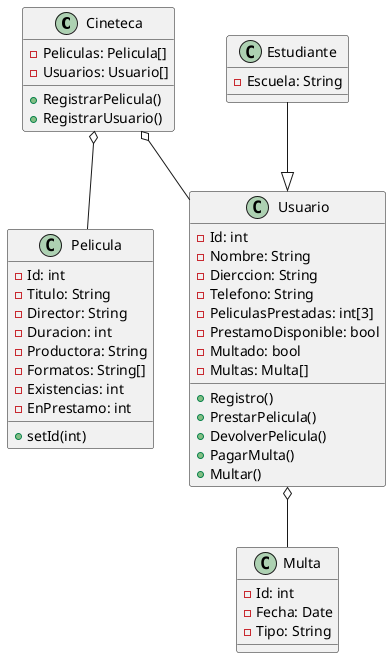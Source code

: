@startuml
class Cineteca {
    -Peliculas: Pelicula[]
    -Usuarios: Usuario[]
    +RegistrarPelicula()
    +RegistrarUsuario()
}

class Pelicula {
    -Id: int
    -Titulo: String
    -Director: String
    -Duracion: int
    -Productora: String
    -Formatos: String[]
    -Existencias: int
    -EnPrestamo: int
    +setId(int)
}

class Estudiante {
    -Escuela: String
}

class Usuario {
    -Id: int
    -Nombre: String
    -Dierccion: String
    -Telefono: String
    -PeliculasPrestadas: int[3]
    -PrestamoDisponible: bool
    -Multado: bool
    -Multas: Multa[]
    +Registro()
    +PrestarPelicula()
    +DevolverPelicula()
    +PagarMulta()
    +Multar()
}

class Multa {
    -Id: int
    -Fecha: Date
    -Tipo: String
}

Cineteca o-- Pelicula
Cineteca o-- Usuario
Estudiante --|> Usuario
Usuario o-- Multa
@enduml
